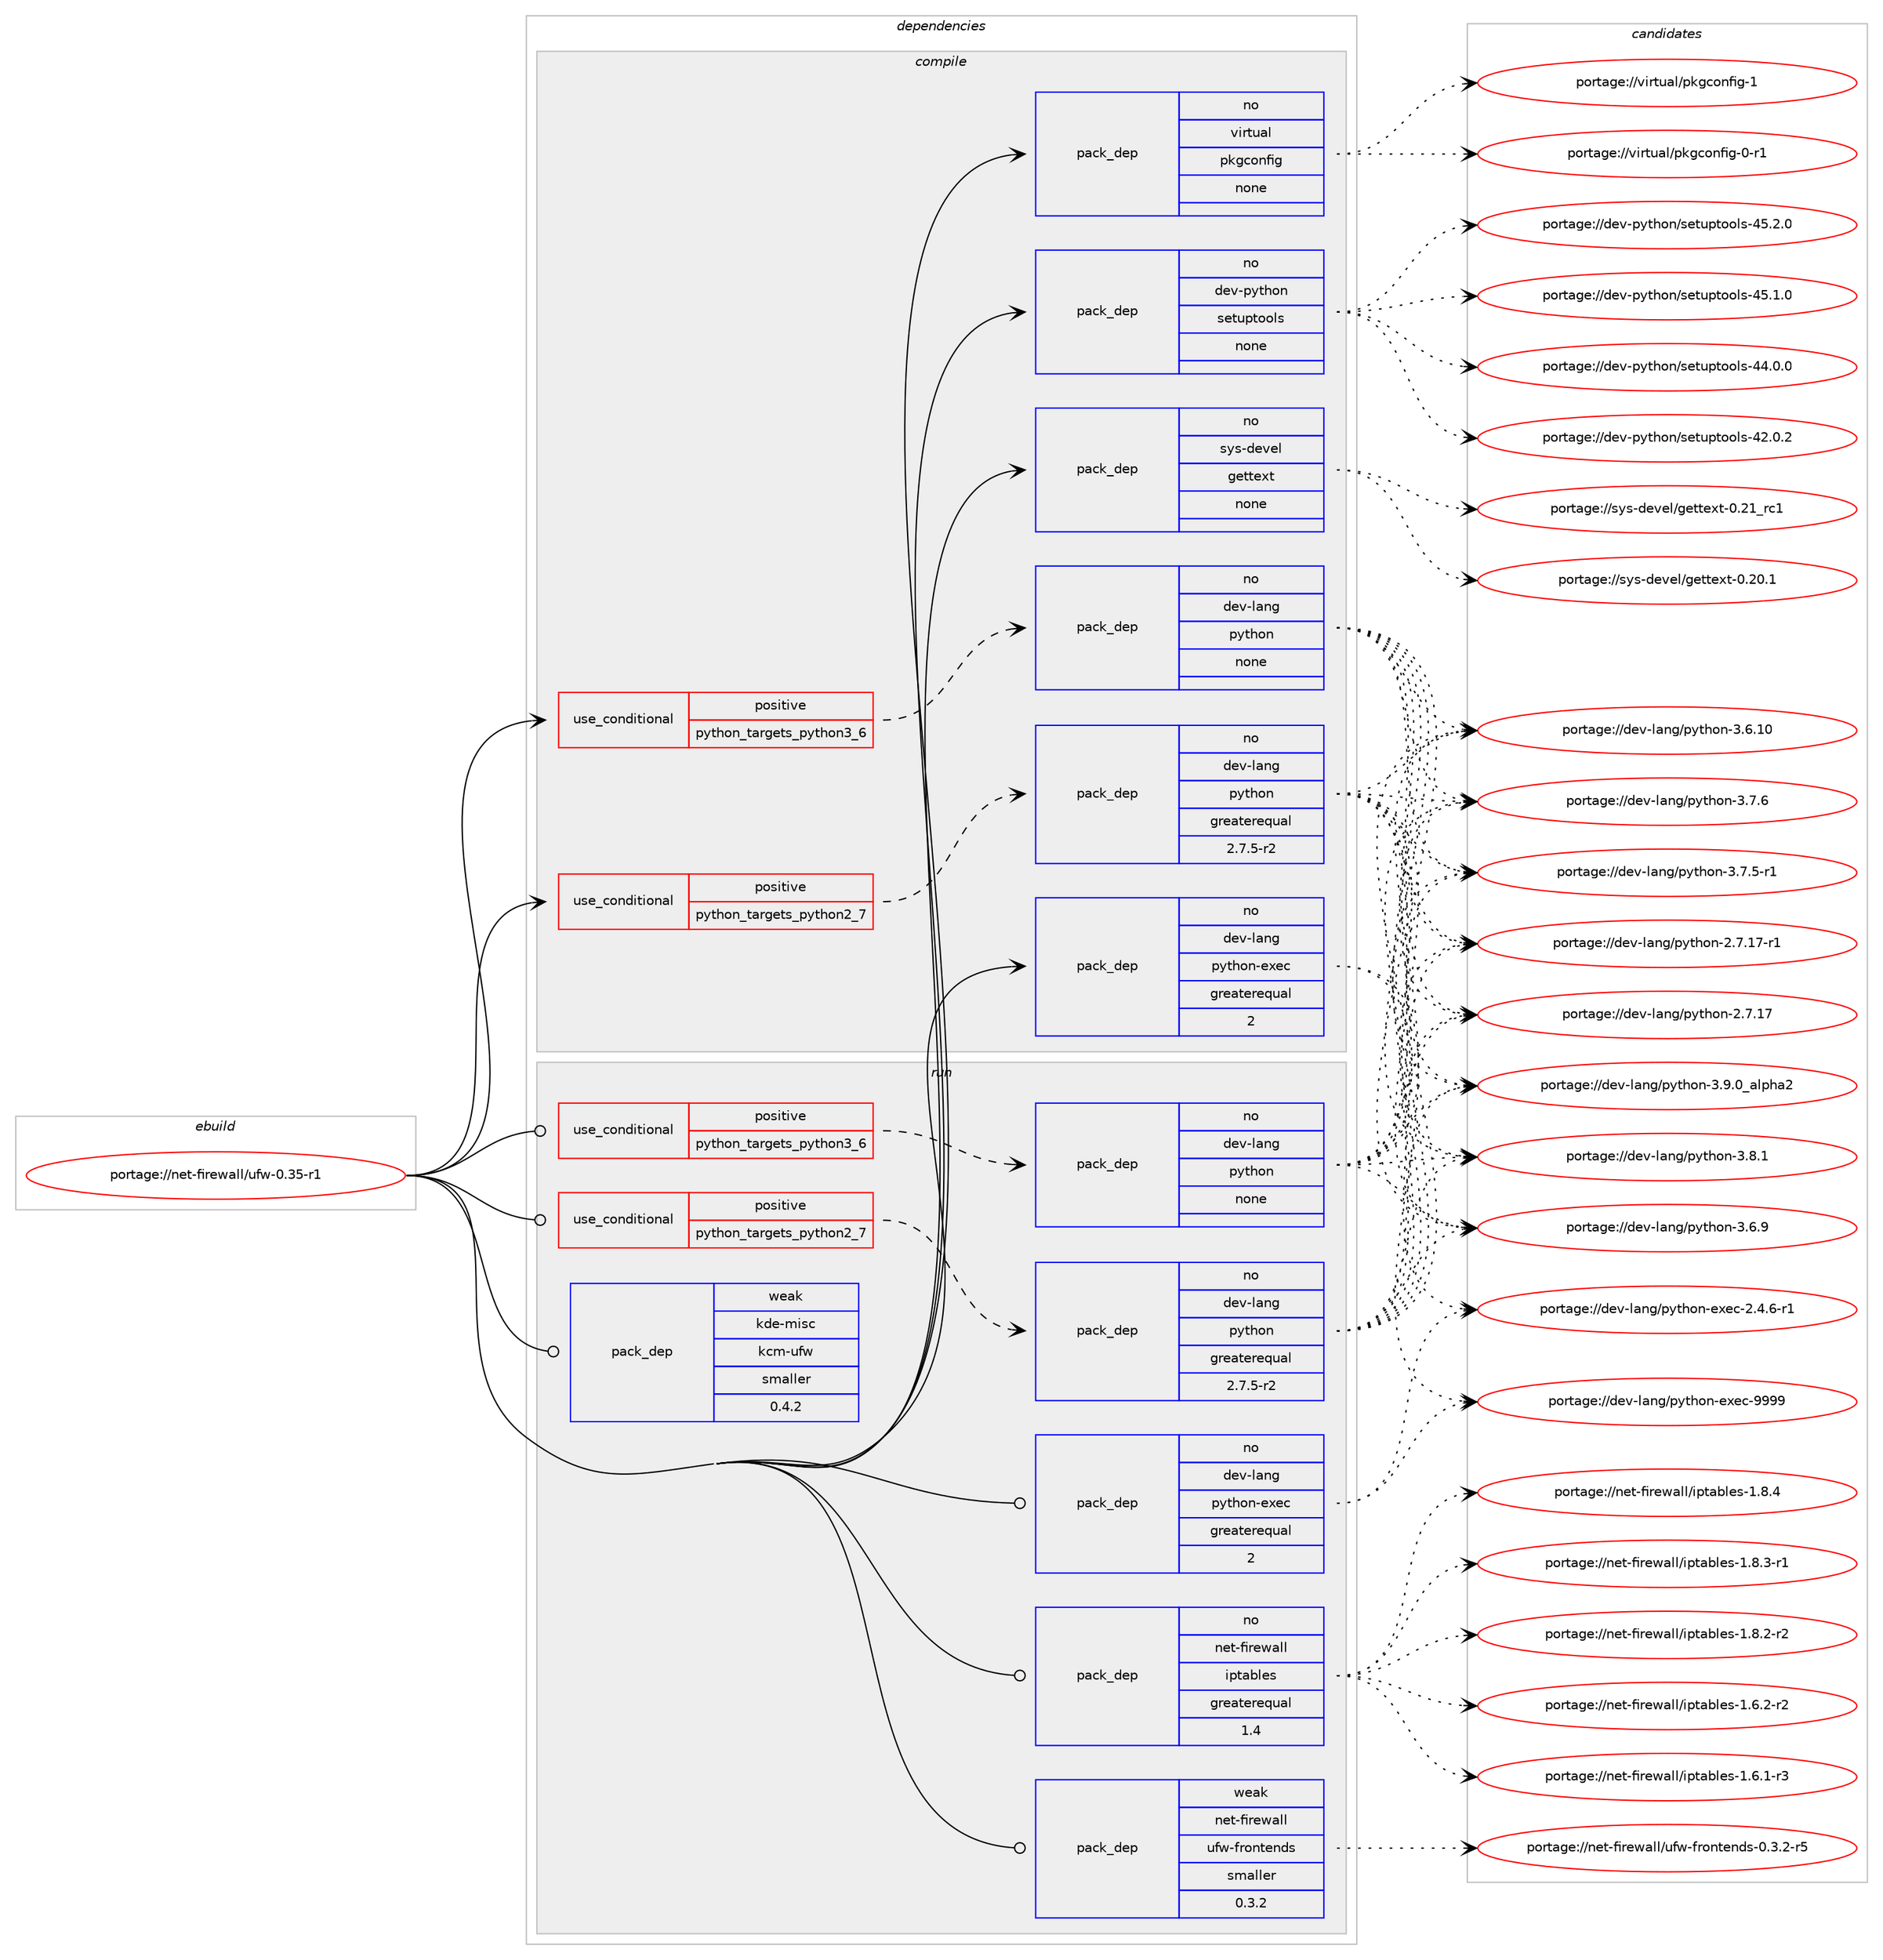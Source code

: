 digraph prolog {

# *************
# Graph options
# *************

newrank=true;
concentrate=true;
compound=true;
graph [rankdir=LR,fontname=Helvetica,fontsize=10,ranksep=1.5];#, ranksep=2.5, nodesep=0.2];
edge  [arrowhead=vee];
node  [fontname=Helvetica,fontsize=10];

# **********
# The ebuild
# **********

subgraph cluster_leftcol {
color=gray;
rank=same;
label=<<i>ebuild</i>>;
id [label="portage://net-firewall/ufw-0.35-r1", color=red, width=4, href="../net-firewall/ufw-0.35-r1.svg"];
}

# ****************
# The dependencies
# ****************

subgraph cluster_midcol {
color=gray;
label=<<i>dependencies</i>>;
subgraph cluster_compile {
fillcolor="#eeeeee";
style=filled;
label=<<i>compile</i>>;
subgraph cond33156 {
dependency150689 [label=<<TABLE BORDER="0" CELLBORDER="1" CELLSPACING="0" CELLPADDING="4"><TR><TD ROWSPAN="3" CELLPADDING="10">use_conditional</TD></TR><TR><TD>positive</TD></TR><TR><TD>python_targets_python2_7</TD></TR></TABLE>>, shape=none, color=red];
subgraph pack115069 {
dependency150690 [label=<<TABLE BORDER="0" CELLBORDER="1" CELLSPACING="0" CELLPADDING="4" WIDTH="220"><TR><TD ROWSPAN="6" CELLPADDING="30">pack_dep</TD></TR><TR><TD WIDTH="110">no</TD></TR><TR><TD>dev-lang</TD></TR><TR><TD>python</TD></TR><TR><TD>greaterequal</TD></TR><TR><TD>2.7.5-r2</TD></TR></TABLE>>, shape=none, color=blue];
}
dependency150689:e -> dependency150690:w [weight=20,style="dashed",arrowhead="vee"];
}
id:e -> dependency150689:w [weight=20,style="solid",arrowhead="vee"];
subgraph cond33157 {
dependency150691 [label=<<TABLE BORDER="0" CELLBORDER="1" CELLSPACING="0" CELLPADDING="4"><TR><TD ROWSPAN="3" CELLPADDING="10">use_conditional</TD></TR><TR><TD>positive</TD></TR><TR><TD>python_targets_python3_6</TD></TR></TABLE>>, shape=none, color=red];
subgraph pack115070 {
dependency150692 [label=<<TABLE BORDER="0" CELLBORDER="1" CELLSPACING="0" CELLPADDING="4" WIDTH="220"><TR><TD ROWSPAN="6" CELLPADDING="30">pack_dep</TD></TR><TR><TD WIDTH="110">no</TD></TR><TR><TD>dev-lang</TD></TR><TR><TD>python</TD></TR><TR><TD>none</TD></TR><TR><TD></TD></TR></TABLE>>, shape=none, color=blue];
}
dependency150691:e -> dependency150692:w [weight=20,style="dashed",arrowhead="vee"];
}
id:e -> dependency150691:w [weight=20,style="solid",arrowhead="vee"];
subgraph pack115071 {
dependency150693 [label=<<TABLE BORDER="0" CELLBORDER="1" CELLSPACING="0" CELLPADDING="4" WIDTH="220"><TR><TD ROWSPAN="6" CELLPADDING="30">pack_dep</TD></TR><TR><TD WIDTH="110">no</TD></TR><TR><TD>dev-lang</TD></TR><TR><TD>python-exec</TD></TR><TR><TD>greaterequal</TD></TR><TR><TD>2</TD></TR></TABLE>>, shape=none, color=blue];
}
id:e -> dependency150693:w [weight=20,style="solid",arrowhead="vee"];
subgraph pack115072 {
dependency150694 [label=<<TABLE BORDER="0" CELLBORDER="1" CELLSPACING="0" CELLPADDING="4" WIDTH="220"><TR><TD ROWSPAN="6" CELLPADDING="30">pack_dep</TD></TR><TR><TD WIDTH="110">no</TD></TR><TR><TD>dev-python</TD></TR><TR><TD>setuptools</TD></TR><TR><TD>none</TD></TR><TR><TD></TD></TR></TABLE>>, shape=none, color=blue];
}
id:e -> dependency150694:w [weight=20,style="solid",arrowhead="vee"];
subgraph pack115073 {
dependency150695 [label=<<TABLE BORDER="0" CELLBORDER="1" CELLSPACING="0" CELLPADDING="4" WIDTH="220"><TR><TD ROWSPAN="6" CELLPADDING="30">pack_dep</TD></TR><TR><TD WIDTH="110">no</TD></TR><TR><TD>sys-devel</TD></TR><TR><TD>gettext</TD></TR><TR><TD>none</TD></TR><TR><TD></TD></TR></TABLE>>, shape=none, color=blue];
}
id:e -> dependency150695:w [weight=20,style="solid",arrowhead="vee"];
subgraph pack115074 {
dependency150696 [label=<<TABLE BORDER="0" CELLBORDER="1" CELLSPACING="0" CELLPADDING="4" WIDTH="220"><TR><TD ROWSPAN="6" CELLPADDING="30">pack_dep</TD></TR><TR><TD WIDTH="110">no</TD></TR><TR><TD>virtual</TD></TR><TR><TD>pkgconfig</TD></TR><TR><TD>none</TD></TR><TR><TD></TD></TR></TABLE>>, shape=none, color=blue];
}
id:e -> dependency150696:w [weight=20,style="solid",arrowhead="vee"];
}
subgraph cluster_compileandrun {
fillcolor="#eeeeee";
style=filled;
label=<<i>compile and run</i>>;
}
subgraph cluster_run {
fillcolor="#eeeeee";
style=filled;
label=<<i>run</i>>;
subgraph cond33158 {
dependency150697 [label=<<TABLE BORDER="0" CELLBORDER="1" CELLSPACING="0" CELLPADDING="4"><TR><TD ROWSPAN="3" CELLPADDING="10">use_conditional</TD></TR><TR><TD>positive</TD></TR><TR><TD>python_targets_python2_7</TD></TR></TABLE>>, shape=none, color=red];
subgraph pack115075 {
dependency150698 [label=<<TABLE BORDER="0" CELLBORDER="1" CELLSPACING="0" CELLPADDING="4" WIDTH="220"><TR><TD ROWSPAN="6" CELLPADDING="30">pack_dep</TD></TR><TR><TD WIDTH="110">no</TD></TR><TR><TD>dev-lang</TD></TR><TR><TD>python</TD></TR><TR><TD>greaterequal</TD></TR><TR><TD>2.7.5-r2</TD></TR></TABLE>>, shape=none, color=blue];
}
dependency150697:e -> dependency150698:w [weight=20,style="dashed",arrowhead="vee"];
}
id:e -> dependency150697:w [weight=20,style="solid",arrowhead="odot"];
subgraph cond33159 {
dependency150699 [label=<<TABLE BORDER="0" CELLBORDER="1" CELLSPACING="0" CELLPADDING="4"><TR><TD ROWSPAN="3" CELLPADDING="10">use_conditional</TD></TR><TR><TD>positive</TD></TR><TR><TD>python_targets_python3_6</TD></TR></TABLE>>, shape=none, color=red];
subgraph pack115076 {
dependency150700 [label=<<TABLE BORDER="0" CELLBORDER="1" CELLSPACING="0" CELLPADDING="4" WIDTH="220"><TR><TD ROWSPAN="6" CELLPADDING="30">pack_dep</TD></TR><TR><TD WIDTH="110">no</TD></TR><TR><TD>dev-lang</TD></TR><TR><TD>python</TD></TR><TR><TD>none</TD></TR><TR><TD></TD></TR></TABLE>>, shape=none, color=blue];
}
dependency150699:e -> dependency150700:w [weight=20,style="dashed",arrowhead="vee"];
}
id:e -> dependency150699:w [weight=20,style="solid",arrowhead="odot"];
subgraph pack115077 {
dependency150701 [label=<<TABLE BORDER="0" CELLBORDER="1" CELLSPACING="0" CELLPADDING="4" WIDTH="220"><TR><TD ROWSPAN="6" CELLPADDING="30">pack_dep</TD></TR><TR><TD WIDTH="110">no</TD></TR><TR><TD>dev-lang</TD></TR><TR><TD>python-exec</TD></TR><TR><TD>greaterequal</TD></TR><TR><TD>2</TD></TR></TABLE>>, shape=none, color=blue];
}
id:e -> dependency150701:w [weight=20,style="solid",arrowhead="odot"];
subgraph pack115078 {
dependency150702 [label=<<TABLE BORDER="0" CELLBORDER="1" CELLSPACING="0" CELLPADDING="4" WIDTH="220"><TR><TD ROWSPAN="6" CELLPADDING="30">pack_dep</TD></TR><TR><TD WIDTH="110">no</TD></TR><TR><TD>net-firewall</TD></TR><TR><TD>iptables</TD></TR><TR><TD>greaterequal</TD></TR><TR><TD>1.4</TD></TR></TABLE>>, shape=none, color=blue];
}
id:e -> dependency150702:w [weight=20,style="solid",arrowhead="odot"];
subgraph pack115079 {
dependency150703 [label=<<TABLE BORDER="0" CELLBORDER="1" CELLSPACING="0" CELLPADDING="4" WIDTH="220"><TR><TD ROWSPAN="6" CELLPADDING="30">pack_dep</TD></TR><TR><TD WIDTH="110">weak</TD></TR><TR><TD>kde-misc</TD></TR><TR><TD>kcm-ufw</TD></TR><TR><TD>smaller</TD></TR><TR><TD>0.4.2</TD></TR></TABLE>>, shape=none, color=blue];
}
id:e -> dependency150703:w [weight=20,style="solid",arrowhead="odot"];
subgraph pack115080 {
dependency150704 [label=<<TABLE BORDER="0" CELLBORDER="1" CELLSPACING="0" CELLPADDING="4" WIDTH="220"><TR><TD ROWSPAN="6" CELLPADDING="30">pack_dep</TD></TR><TR><TD WIDTH="110">weak</TD></TR><TR><TD>net-firewall</TD></TR><TR><TD>ufw-frontends</TD></TR><TR><TD>smaller</TD></TR><TR><TD>0.3.2</TD></TR></TABLE>>, shape=none, color=blue];
}
id:e -> dependency150704:w [weight=20,style="solid",arrowhead="odot"];
}
}

# **************
# The candidates
# **************

subgraph cluster_choices {
rank=same;
color=gray;
label=<<i>candidates</i>>;

subgraph choice115069 {
color=black;
nodesep=1;
choice10010111845108971101034711212111610411111045514657464895971081121049750 [label="portage://dev-lang/python-3.9.0_alpha2", color=red, width=4,href="../dev-lang/python-3.9.0_alpha2.svg"];
choice100101118451089711010347112121116104111110455146564649 [label="portage://dev-lang/python-3.8.1", color=red, width=4,href="../dev-lang/python-3.8.1.svg"];
choice100101118451089711010347112121116104111110455146554654 [label="portage://dev-lang/python-3.7.6", color=red, width=4,href="../dev-lang/python-3.7.6.svg"];
choice1001011184510897110103471121211161041111104551465546534511449 [label="portage://dev-lang/python-3.7.5-r1", color=red, width=4,href="../dev-lang/python-3.7.5-r1.svg"];
choice100101118451089711010347112121116104111110455146544657 [label="portage://dev-lang/python-3.6.9", color=red, width=4,href="../dev-lang/python-3.6.9.svg"];
choice10010111845108971101034711212111610411111045514654464948 [label="portage://dev-lang/python-3.6.10", color=red, width=4,href="../dev-lang/python-3.6.10.svg"];
choice100101118451089711010347112121116104111110455046554649554511449 [label="portage://dev-lang/python-2.7.17-r1", color=red, width=4,href="../dev-lang/python-2.7.17-r1.svg"];
choice10010111845108971101034711212111610411111045504655464955 [label="portage://dev-lang/python-2.7.17", color=red, width=4,href="../dev-lang/python-2.7.17.svg"];
dependency150690:e -> choice10010111845108971101034711212111610411111045514657464895971081121049750:w [style=dotted,weight="100"];
dependency150690:e -> choice100101118451089711010347112121116104111110455146564649:w [style=dotted,weight="100"];
dependency150690:e -> choice100101118451089711010347112121116104111110455146554654:w [style=dotted,weight="100"];
dependency150690:e -> choice1001011184510897110103471121211161041111104551465546534511449:w [style=dotted,weight="100"];
dependency150690:e -> choice100101118451089711010347112121116104111110455146544657:w [style=dotted,weight="100"];
dependency150690:e -> choice10010111845108971101034711212111610411111045514654464948:w [style=dotted,weight="100"];
dependency150690:e -> choice100101118451089711010347112121116104111110455046554649554511449:w [style=dotted,weight="100"];
dependency150690:e -> choice10010111845108971101034711212111610411111045504655464955:w [style=dotted,weight="100"];
}
subgraph choice115070 {
color=black;
nodesep=1;
choice10010111845108971101034711212111610411111045514657464895971081121049750 [label="portage://dev-lang/python-3.9.0_alpha2", color=red, width=4,href="../dev-lang/python-3.9.0_alpha2.svg"];
choice100101118451089711010347112121116104111110455146564649 [label="portage://dev-lang/python-3.8.1", color=red, width=4,href="../dev-lang/python-3.8.1.svg"];
choice100101118451089711010347112121116104111110455146554654 [label="portage://dev-lang/python-3.7.6", color=red, width=4,href="../dev-lang/python-3.7.6.svg"];
choice1001011184510897110103471121211161041111104551465546534511449 [label="portage://dev-lang/python-3.7.5-r1", color=red, width=4,href="../dev-lang/python-3.7.5-r1.svg"];
choice100101118451089711010347112121116104111110455146544657 [label="portage://dev-lang/python-3.6.9", color=red, width=4,href="../dev-lang/python-3.6.9.svg"];
choice10010111845108971101034711212111610411111045514654464948 [label="portage://dev-lang/python-3.6.10", color=red, width=4,href="../dev-lang/python-3.6.10.svg"];
choice100101118451089711010347112121116104111110455046554649554511449 [label="portage://dev-lang/python-2.7.17-r1", color=red, width=4,href="../dev-lang/python-2.7.17-r1.svg"];
choice10010111845108971101034711212111610411111045504655464955 [label="portage://dev-lang/python-2.7.17", color=red, width=4,href="../dev-lang/python-2.7.17.svg"];
dependency150692:e -> choice10010111845108971101034711212111610411111045514657464895971081121049750:w [style=dotted,weight="100"];
dependency150692:e -> choice100101118451089711010347112121116104111110455146564649:w [style=dotted,weight="100"];
dependency150692:e -> choice100101118451089711010347112121116104111110455146554654:w [style=dotted,weight="100"];
dependency150692:e -> choice1001011184510897110103471121211161041111104551465546534511449:w [style=dotted,weight="100"];
dependency150692:e -> choice100101118451089711010347112121116104111110455146544657:w [style=dotted,weight="100"];
dependency150692:e -> choice10010111845108971101034711212111610411111045514654464948:w [style=dotted,weight="100"];
dependency150692:e -> choice100101118451089711010347112121116104111110455046554649554511449:w [style=dotted,weight="100"];
dependency150692:e -> choice10010111845108971101034711212111610411111045504655464955:w [style=dotted,weight="100"];
}
subgraph choice115071 {
color=black;
nodesep=1;
choice10010111845108971101034711212111610411111045101120101994557575757 [label="portage://dev-lang/python-exec-9999", color=red, width=4,href="../dev-lang/python-exec-9999.svg"];
choice10010111845108971101034711212111610411111045101120101994550465246544511449 [label="portage://dev-lang/python-exec-2.4.6-r1", color=red, width=4,href="../dev-lang/python-exec-2.4.6-r1.svg"];
dependency150693:e -> choice10010111845108971101034711212111610411111045101120101994557575757:w [style=dotted,weight="100"];
dependency150693:e -> choice10010111845108971101034711212111610411111045101120101994550465246544511449:w [style=dotted,weight="100"];
}
subgraph choice115072 {
color=black;
nodesep=1;
choice100101118451121211161041111104711510111611711211611111110811545525346504648 [label="portage://dev-python/setuptools-45.2.0", color=red, width=4,href="../dev-python/setuptools-45.2.0.svg"];
choice100101118451121211161041111104711510111611711211611111110811545525346494648 [label="portage://dev-python/setuptools-45.1.0", color=red, width=4,href="../dev-python/setuptools-45.1.0.svg"];
choice100101118451121211161041111104711510111611711211611111110811545525246484648 [label="portage://dev-python/setuptools-44.0.0", color=red, width=4,href="../dev-python/setuptools-44.0.0.svg"];
choice100101118451121211161041111104711510111611711211611111110811545525046484650 [label="portage://dev-python/setuptools-42.0.2", color=red, width=4,href="../dev-python/setuptools-42.0.2.svg"];
dependency150694:e -> choice100101118451121211161041111104711510111611711211611111110811545525346504648:w [style=dotted,weight="100"];
dependency150694:e -> choice100101118451121211161041111104711510111611711211611111110811545525346494648:w [style=dotted,weight="100"];
dependency150694:e -> choice100101118451121211161041111104711510111611711211611111110811545525246484648:w [style=dotted,weight="100"];
dependency150694:e -> choice100101118451121211161041111104711510111611711211611111110811545525046484650:w [style=dotted,weight="100"];
}
subgraph choice115073 {
color=black;
nodesep=1;
choice11512111545100101118101108471031011161161011201164548465049951149949 [label="portage://sys-devel/gettext-0.21_rc1", color=red, width=4,href="../sys-devel/gettext-0.21_rc1.svg"];
choice115121115451001011181011084710310111611610112011645484650484649 [label="portage://sys-devel/gettext-0.20.1", color=red, width=4,href="../sys-devel/gettext-0.20.1.svg"];
dependency150695:e -> choice11512111545100101118101108471031011161161011201164548465049951149949:w [style=dotted,weight="100"];
dependency150695:e -> choice115121115451001011181011084710310111611610112011645484650484649:w [style=dotted,weight="100"];
}
subgraph choice115074 {
color=black;
nodesep=1;
choice1181051141161179710847112107103991111101021051034549 [label="portage://virtual/pkgconfig-1", color=red, width=4,href="../virtual/pkgconfig-1.svg"];
choice11810511411611797108471121071039911111010210510345484511449 [label="portage://virtual/pkgconfig-0-r1", color=red, width=4,href="../virtual/pkgconfig-0-r1.svg"];
dependency150696:e -> choice1181051141161179710847112107103991111101021051034549:w [style=dotted,weight="100"];
dependency150696:e -> choice11810511411611797108471121071039911111010210510345484511449:w [style=dotted,weight="100"];
}
subgraph choice115075 {
color=black;
nodesep=1;
choice10010111845108971101034711212111610411111045514657464895971081121049750 [label="portage://dev-lang/python-3.9.0_alpha2", color=red, width=4,href="../dev-lang/python-3.9.0_alpha2.svg"];
choice100101118451089711010347112121116104111110455146564649 [label="portage://dev-lang/python-3.8.1", color=red, width=4,href="../dev-lang/python-3.8.1.svg"];
choice100101118451089711010347112121116104111110455146554654 [label="portage://dev-lang/python-3.7.6", color=red, width=4,href="../dev-lang/python-3.7.6.svg"];
choice1001011184510897110103471121211161041111104551465546534511449 [label="portage://dev-lang/python-3.7.5-r1", color=red, width=4,href="../dev-lang/python-3.7.5-r1.svg"];
choice100101118451089711010347112121116104111110455146544657 [label="portage://dev-lang/python-3.6.9", color=red, width=4,href="../dev-lang/python-3.6.9.svg"];
choice10010111845108971101034711212111610411111045514654464948 [label="portage://dev-lang/python-3.6.10", color=red, width=4,href="../dev-lang/python-3.6.10.svg"];
choice100101118451089711010347112121116104111110455046554649554511449 [label="portage://dev-lang/python-2.7.17-r1", color=red, width=4,href="../dev-lang/python-2.7.17-r1.svg"];
choice10010111845108971101034711212111610411111045504655464955 [label="portage://dev-lang/python-2.7.17", color=red, width=4,href="../dev-lang/python-2.7.17.svg"];
dependency150698:e -> choice10010111845108971101034711212111610411111045514657464895971081121049750:w [style=dotted,weight="100"];
dependency150698:e -> choice100101118451089711010347112121116104111110455146564649:w [style=dotted,weight="100"];
dependency150698:e -> choice100101118451089711010347112121116104111110455146554654:w [style=dotted,weight="100"];
dependency150698:e -> choice1001011184510897110103471121211161041111104551465546534511449:w [style=dotted,weight="100"];
dependency150698:e -> choice100101118451089711010347112121116104111110455146544657:w [style=dotted,weight="100"];
dependency150698:e -> choice10010111845108971101034711212111610411111045514654464948:w [style=dotted,weight="100"];
dependency150698:e -> choice100101118451089711010347112121116104111110455046554649554511449:w [style=dotted,weight="100"];
dependency150698:e -> choice10010111845108971101034711212111610411111045504655464955:w [style=dotted,weight="100"];
}
subgraph choice115076 {
color=black;
nodesep=1;
choice10010111845108971101034711212111610411111045514657464895971081121049750 [label="portage://dev-lang/python-3.9.0_alpha2", color=red, width=4,href="../dev-lang/python-3.9.0_alpha2.svg"];
choice100101118451089711010347112121116104111110455146564649 [label="portage://dev-lang/python-3.8.1", color=red, width=4,href="../dev-lang/python-3.8.1.svg"];
choice100101118451089711010347112121116104111110455146554654 [label="portage://dev-lang/python-3.7.6", color=red, width=4,href="../dev-lang/python-3.7.6.svg"];
choice1001011184510897110103471121211161041111104551465546534511449 [label="portage://dev-lang/python-3.7.5-r1", color=red, width=4,href="../dev-lang/python-3.7.5-r1.svg"];
choice100101118451089711010347112121116104111110455146544657 [label="portage://dev-lang/python-3.6.9", color=red, width=4,href="../dev-lang/python-3.6.9.svg"];
choice10010111845108971101034711212111610411111045514654464948 [label="portage://dev-lang/python-3.6.10", color=red, width=4,href="../dev-lang/python-3.6.10.svg"];
choice100101118451089711010347112121116104111110455046554649554511449 [label="portage://dev-lang/python-2.7.17-r1", color=red, width=4,href="../dev-lang/python-2.7.17-r1.svg"];
choice10010111845108971101034711212111610411111045504655464955 [label="portage://dev-lang/python-2.7.17", color=red, width=4,href="../dev-lang/python-2.7.17.svg"];
dependency150700:e -> choice10010111845108971101034711212111610411111045514657464895971081121049750:w [style=dotted,weight="100"];
dependency150700:e -> choice100101118451089711010347112121116104111110455146564649:w [style=dotted,weight="100"];
dependency150700:e -> choice100101118451089711010347112121116104111110455146554654:w [style=dotted,weight="100"];
dependency150700:e -> choice1001011184510897110103471121211161041111104551465546534511449:w [style=dotted,weight="100"];
dependency150700:e -> choice100101118451089711010347112121116104111110455146544657:w [style=dotted,weight="100"];
dependency150700:e -> choice10010111845108971101034711212111610411111045514654464948:w [style=dotted,weight="100"];
dependency150700:e -> choice100101118451089711010347112121116104111110455046554649554511449:w [style=dotted,weight="100"];
dependency150700:e -> choice10010111845108971101034711212111610411111045504655464955:w [style=dotted,weight="100"];
}
subgraph choice115077 {
color=black;
nodesep=1;
choice10010111845108971101034711212111610411111045101120101994557575757 [label="portage://dev-lang/python-exec-9999", color=red, width=4,href="../dev-lang/python-exec-9999.svg"];
choice10010111845108971101034711212111610411111045101120101994550465246544511449 [label="portage://dev-lang/python-exec-2.4.6-r1", color=red, width=4,href="../dev-lang/python-exec-2.4.6-r1.svg"];
dependency150701:e -> choice10010111845108971101034711212111610411111045101120101994557575757:w [style=dotted,weight="100"];
dependency150701:e -> choice10010111845108971101034711212111610411111045101120101994550465246544511449:w [style=dotted,weight="100"];
}
subgraph choice115078 {
color=black;
nodesep=1;
choice1101011164510210511410111997108108471051121169798108101115454946564652 [label="portage://net-firewall/iptables-1.8.4", color=red, width=4,href="../net-firewall/iptables-1.8.4.svg"];
choice11010111645102105114101119971081084710511211697981081011154549465646514511449 [label="portage://net-firewall/iptables-1.8.3-r1", color=red, width=4,href="../net-firewall/iptables-1.8.3-r1.svg"];
choice11010111645102105114101119971081084710511211697981081011154549465646504511450 [label="portage://net-firewall/iptables-1.8.2-r2", color=red, width=4,href="../net-firewall/iptables-1.8.2-r2.svg"];
choice11010111645102105114101119971081084710511211697981081011154549465446504511450 [label="portage://net-firewall/iptables-1.6.2-r2", color=red, width=4,href="../net-firewall/iptables-1.6.2-r2.svg"];
choice11010111645102105114101119971081084710511211697981081011154549465446494511451 [label="portage://net-firewall/iptables-1.6.1-r3", color=red, width=4,href="../net-firewall/iptables-1.6.1-r3.svg"];
dependency150702:e -> choice1101011164510210511410111997108108471051121169798108101115454946564652:w [style=dotted,weight="100"];
dependency150702:e -> choice11010111645102105114101119971081084710511211697981081011154549465646514511449:w [style=dotted,weight="100"];
dependency150702:e -> choice11010111645102105114101119971081084710511211697981081011154549465646504511450:w [style=dotted,weight="100"];
dependency150702:e -> choice11010111645102105114101119971081084710511211697981081011154549465446504511450:w [style=dotted,weight="100"];
dependency150702:e -> choice11010111645102105114101119971081084710511211697981081011154549465446494511451:w [style=dotted,weight="100"];
}
subgraph choice115079 {
color=black;
nodesep=1;
}
subgraph choice115080 {
color=black;
nodesep=1;
choice110101116451021051141011199710810847117102119451021141111101161011101001154548465146504511453 [label="portage://net-firewall/ufw-frontends-0.3.2-r5", color=red, width=4,href="../net-firewall/ufw-frontends-0.3.2-r5.svg"];
dependency150704:e -> choice110101116451021051141011199710810847117102119451021141111101161011101001154548465146504511453:w [style=dotted,weight="100"];
}
}

}
